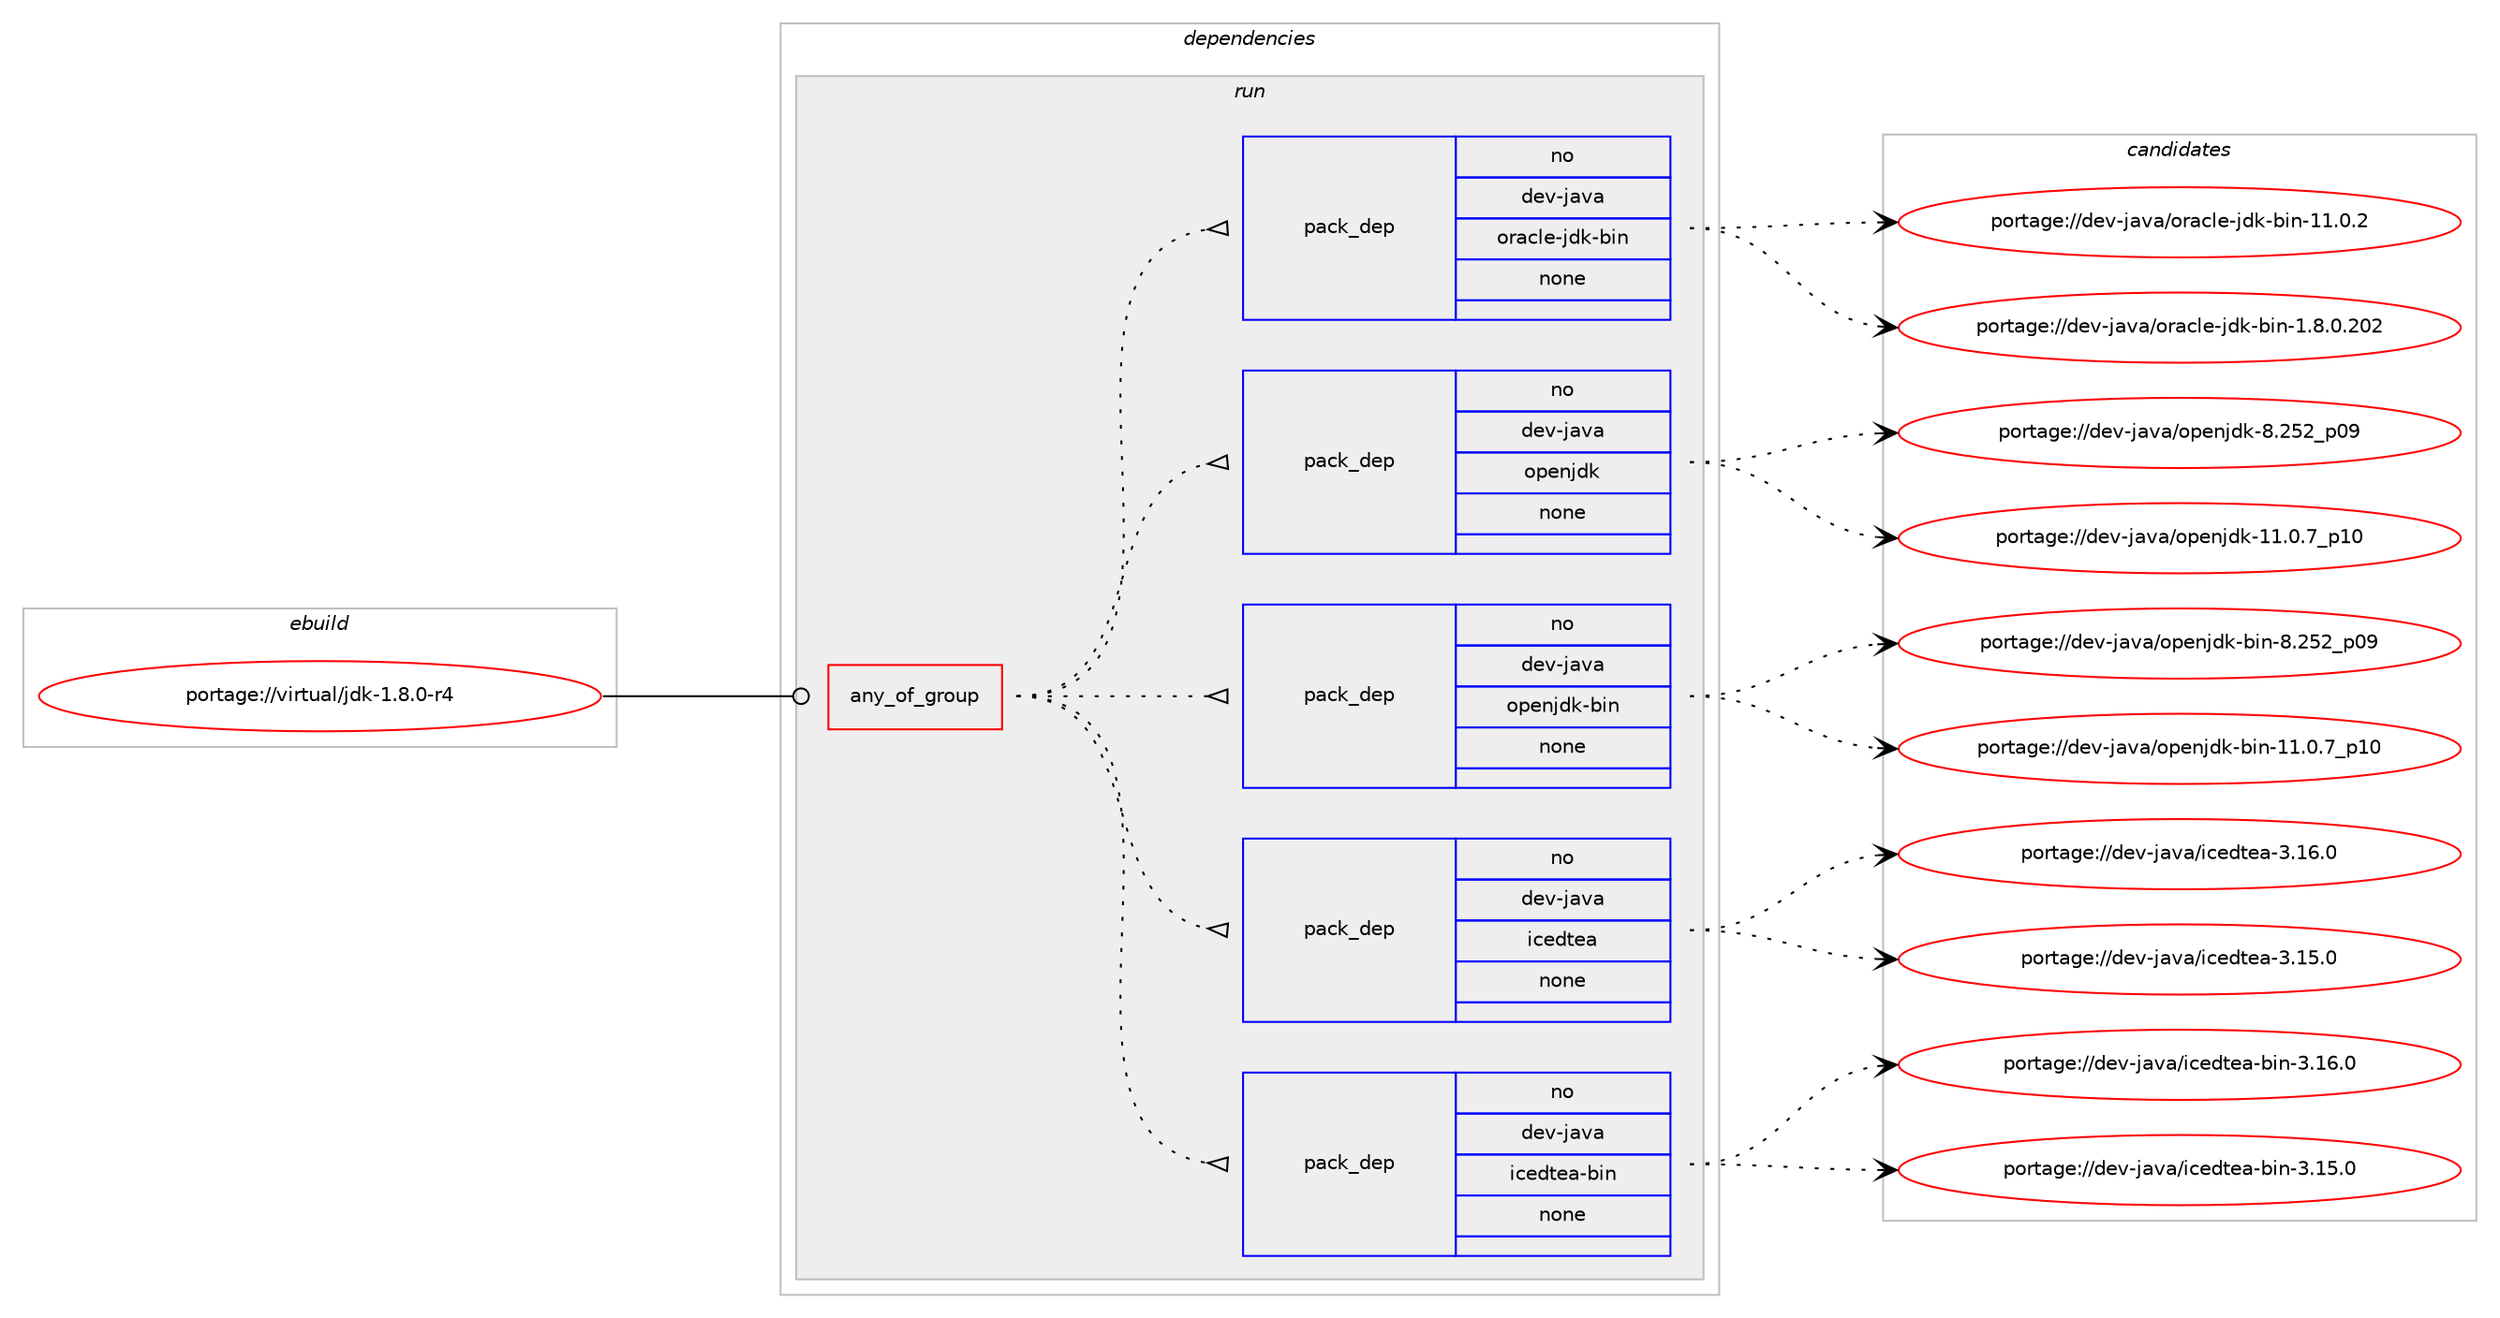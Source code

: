digraph prolog {

# *************
# Graph options
# *************

newrank=true;
concentrate=true;
compound=true;
graph [rankdir=LR,fontname=Helvetica,fontsize=10,ranksep=1.5];#, ranksep=2.5, nodesep=0.2];
edge  [arrowhead=vee];
node  [fontname=Helvetica,fontsize=10];

# **********
# The ebuild
# **********

subgraph cluster_leftcol {
color=gray;
rank=same;
label=<<i>ebuild</i>>;
id [label="portage://virtual/jdk-1.8.0-r4", color=red, width=4, href="../virtual/jdk-1.8.0-r4.svg"];
}

# ****************
# The dependencies
# ****************

subgraph cluster_midcol {
color=gray;
label=<<i>dependencies</i>>;
subgraph cluster_compile {
fillcolor="#eeeeee";
style=filled;
label=<<i>compile</i>>;
}
subgraph cluster_compileandrun {
fillcolor="#eeeeee";
style=filled;
label=<<i>compile and run</i>>;
}
subgraph cluster_run {
fillcolor="#eeeeee";
style=filled;
label=<<i>run</i>>;
subgraph any65 {
dependency3172 [label=<<TABLE BORDER="0" CELLBORDER="1" CELLSPACING="0" CELLPADDING="4"><TR><TD CELLPADDING="10">any_of_group</TD></TR></TABLE>>, shape=none, color=red];subgraph pack2712 {
dependency3173 [label=<<TABLE BORDER="0" CELLBORDER="1" CELLSPACING="0" CELLPADDING="4" WIDTH="220"><TR><TD ROWSPAN="6" CELLPADDING="30">pack_dep</TD></TR><TR><TD WIDTH="110">no</TD></TR><TR><TD>dev-java</TD></TR><TR><TD>icedtea-bin</TD></TR><TR><TD>none</TD></TR><TR><TD></TD></TR></TABLE>>, shape=none, color=blue];
}
dependency3172:e -> dependency3173:w [weight=20,style="dotted",arrowhead="oinv"];
subgraph pack2713 {
dependency3174 [label=<<TABLE BORDER="0" CELLBORDER="1" CELLSPACING="0" CELLPADDING="4" WIDTH="220"><TR><TD ROWSPAN="6" CELLPADDING="30">pack_dep</TD></TR><TR><TD WIDTH="110">no</TD></TR><TR><TD>dev-java</TD></TR><TR><TD>icedtea</TD></TR><TR><TD>none</TD></TR><TR><TD></TD></TR></TABLE>>, shape=none, color=blue];
}
dependency3172:e -> dependency3174:w [weight=20,style="dotted",arrowhead="oinv"];
subgraph pack2714 {
dependency3175 [label=<<TABLE BORDER="0" CELLBORDER="1" CELLSPACING="0" CELLPADDING="4" WIDTH="220"><TR><TD ROWSPAN="6" CELLPADDING="30">pack_dep</TD></TR><TR><TD WIDTH="110">no</TD></TR><TR><TD>dev-java</TD></TR><TR><TD>openjdk-bin</TD></TR><TR><TD>none</TD></TR><TR><TD></TD></TR></TABLE>>, shape=none, color=blue];
}
dependency3172:e -> dependency3175:w [weight=20,style="dotted",arrowhead="oinv"];
subgraph pack2715 {
dependency3176 [label=<<TABLE BORDER="0" CELLBORDER="1" CELLSPACING="0" CELLPADDING="4" WIDTH="220"><TR><TD ROWSPAN="6" CELLPADDING="30">pack_dep</TD></TR><TR><TD WIDTH="110">no</TD></TR><TR><TD>dev-java</TD></TR><TR><TD>openjdk</TD></TR><TR><TD>none</TD></TR><TR><TD></TD></TR></TABLE>>, shape=none, color=blue];
}
dependency3172:e -> dependency3176:w [weight=20,style="dotted",arrowhead="oinv"];
subgraph pack2716 {
dependency3177 [label=<<TABLE BORDER="0" CELLBORDER="1" CELLSPACING="0" CELLPADDING="4" WIDTH="220"><TR><TD ROWSPAN="6" CELLPADDING="30">pack_dep</TD></TR><TR><TD WIDTH="110">no</TD></TR><TR><TD>dev-java</TD></TR><TR><TD>oracle-jdk-bin</TD></TR><TR><TD>none</TD></TR><TR><TD></TD></TR></TABLE>>, shape=none, color=blue];
}
dependency3172:e -> dependency3177:w [weight=20,style="dotted",arrowhead="oinv"];
}
id:e -> dependency3172:w [weight=20,style="solid",arrowhead="odot"];
}
}

# **************
# The candidates
# **************

subgraph cluster_choices {
rank=same;
color=gray;
label=<<i>candidates</i>>;

subgraph choice2712 {
color=black;
nodesep=1;
choice100101118451069711897471059910110011610197459810511045514649544648 [label="portage://dev-java/icedtea-bin-3.16.0", color=red, width=4,href="../dev-java/icedtea-bin-3.16.0.svg"];
choice100101118451069711897471059910110011610197459810511045514649534648 [label="portage://dev-java/icedtea-bin-3.15.0", color=red, width=4,href="../dev-java/icedtea-bin-3.15.0.svg"];
dependency3173:e -> choice100101118451069711897471059910110011610197459810511045514649544648:w [style=dotted,weight="100"];
dependency3173:e -> choice100101118451069711897471059910110011610197459810511045514649534648:w [style=dotted,weight="100"];
}
subgraph choice2713 {
color=black;
nodesep=1;
choice10010111845106971189747105991011001161019745514649544648 [label="portage://dev-java/icedtea-3.16.0", color=red, width=4,href="../dev-java/icedtea-3.16.0.svg"];
choice10010111845106971189747105991011001161019745514649534648 [label="portage://dev-java/icedtea-3.15.0", color=red, width=4,href="../dev-java/icedtea-3.15.0.svg"];
dependency3174:e -> choice10010111845106971189747105991011001161019745514649544648:w [style=dotted,weight="100"];
dependency3174:e -> choice10010111845106971189747105991011001161019745514649534648:w [style=dotted,weight="100"];
}
subgraph choice2714 {
color=black;
nodesep=1;
choice100101118451069711897471111121011101061001074598105110455646505350951124857 [label="portage://dev-java/openjdk-bin-8.252_p09", color=red, width=4,href="../dev-java/openjdk-bin-8.252_p09.svg"];
choice10010111845106971189747111112101110106100107459810511045494946484655951124948 [label="portage://dev-java/openjdk-bin-11.0.7_p10", color=red, width=4,href="../dev-java/openjdk-bin-11.0.7_p10.svg"];
dependency3175:e -> choice100101118451069711897471111121011101061001074598105110455646505350951124857:w [style=dotted,weight="100"];
dependency3175:e -> choice10010111845106971189747111112101110106100107459810511045494946484655951124948:w [style=dotted,weight="100"];
}
subgraph choice2715 {
color=black;
nodesep=1;
choice10010111845106971189747111112101110106100107455646505350951124857 [label="portage://dev-java/openjdk-8.252_p09", color=red, width=4,href="../dev-java/openjdk-8.252_p09.svg"];
choice1001011184510697118974711111210111010610010745494946484655951124948 [label="portage://dev-java/openjdk-11.0.7_p10", color=red, width=4,href="../dev-java/openjdk-11.0.7_p10.svg"];
dependency3176:e -> choice10010111845106971189747111112101110106100107455646505350951124857:w [style=dotted,weight="100"];
dependency3176:e -> choice1001011184510697118974711111210111010610010745494946484655951124948:w [style=dotted,weight="100"];
}
subgraph choice2716 {
color=black;
nodesep=1;
choice10010111845106971189747111114979910810145106100107459810511045494946484650 [label="portage://dev-java/oracle-jdk-bin-11.0.2", color=red, width=4,href="../dev-java/oracle-jdk-bin-11.0.2.svg"];
choice10010111845106971189747111114979910810145106100107459810511045494656464846504850 [label="portage://dev-java/oracle-jdk-bin-1.8.0.202", color=red, width=4,href="../dev-java/oracle-jdk-bin-1.8.0.202.svg"];
dependency3177:e -> choice10010111845106971189747111114979910810145106100107459810511045494946484650:w [style=dotted,weight="100"];
dependency3177:e -> choice10010111845106971189747111114979910810145106100107459810511045494656464846504850:w [style=dotted,weight="100"];
}
}

}
